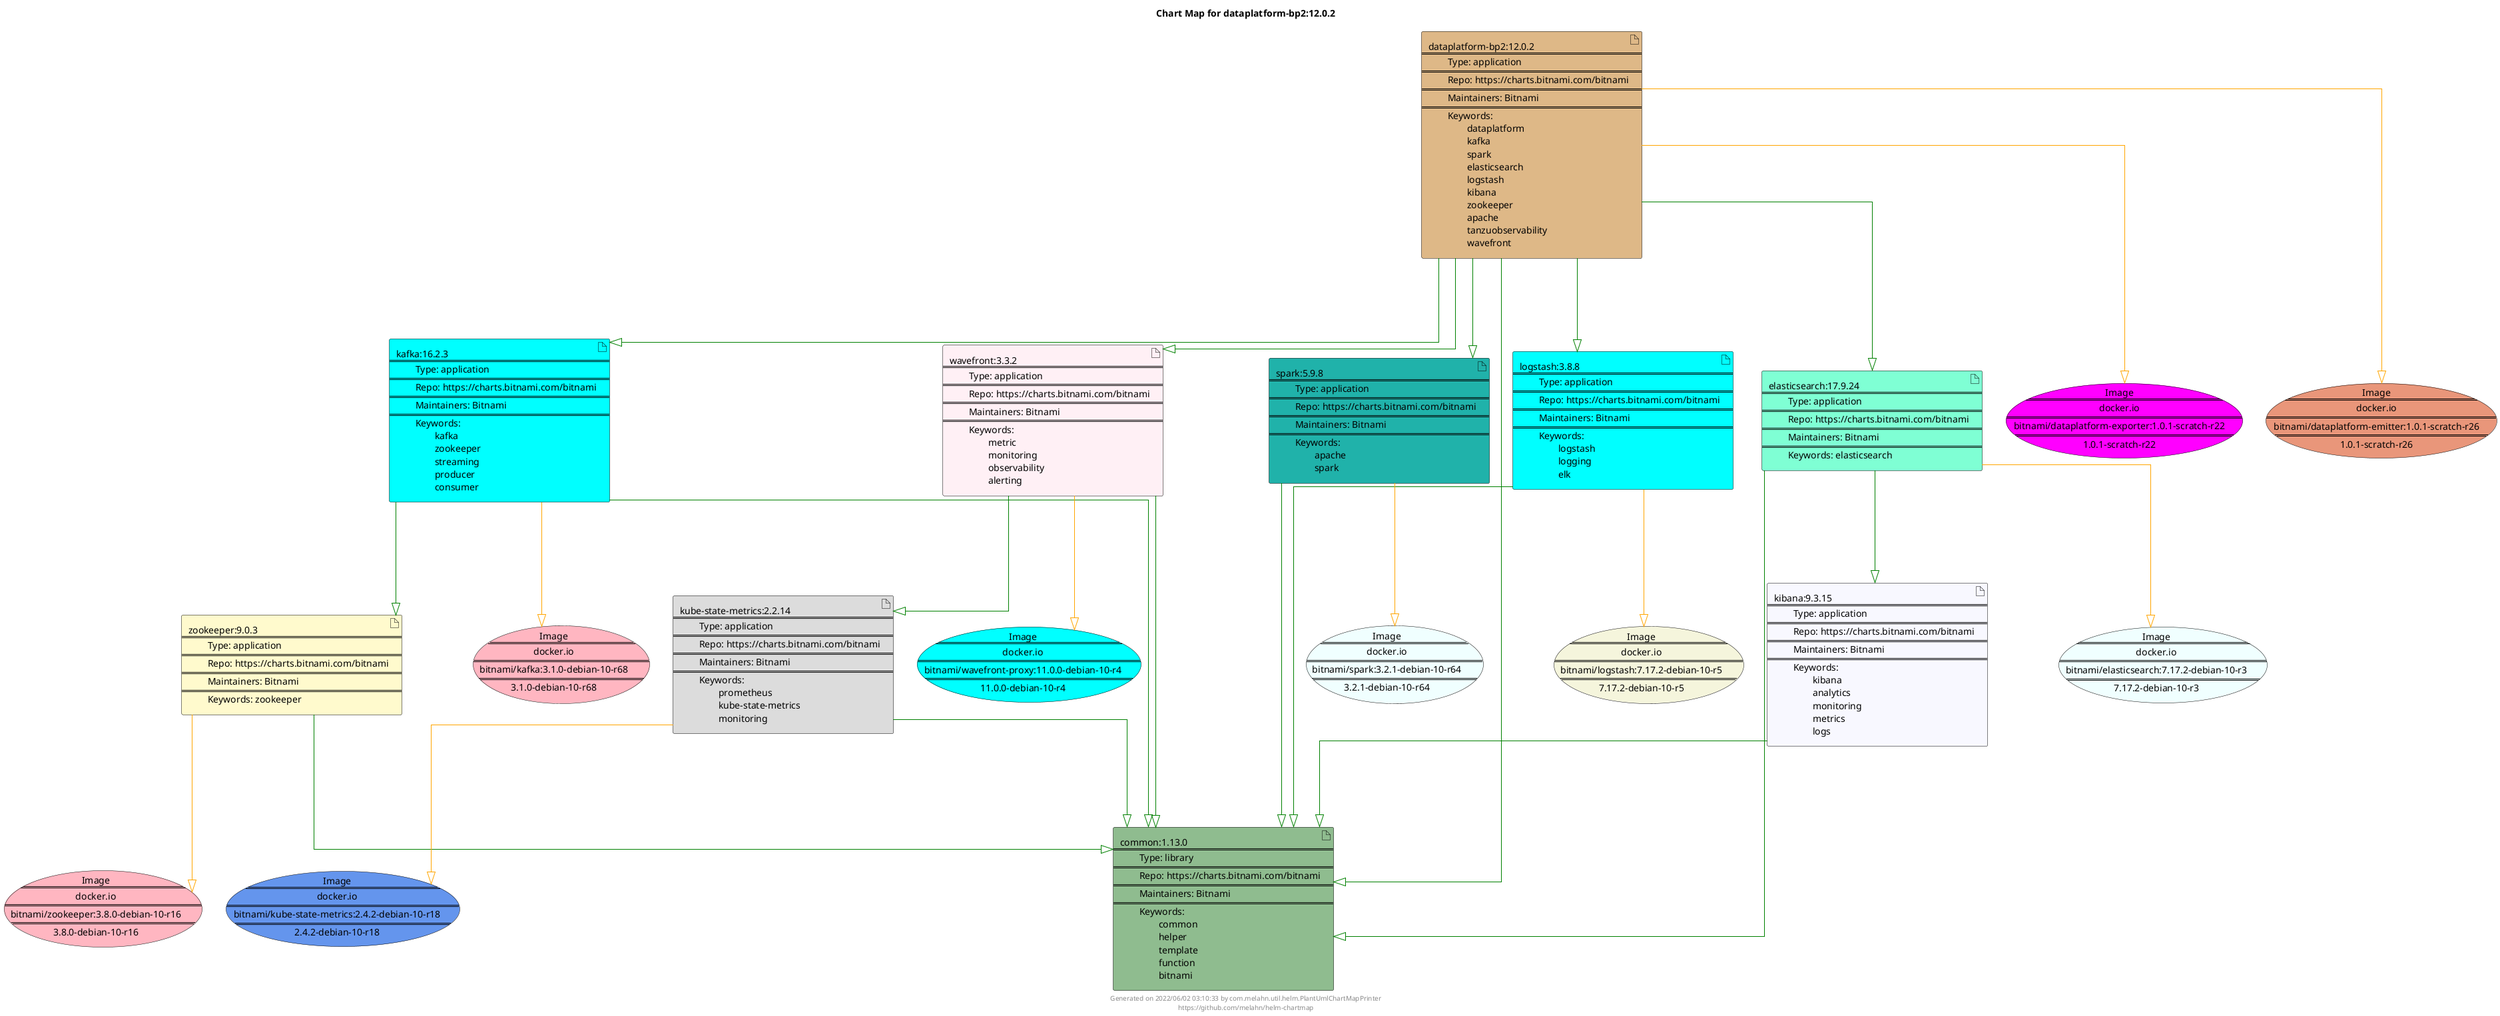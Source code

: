 @startuml
skinparam linetype ortho
skinparam backgroundColor white
skinparam usecaseBorderColor black
skinparam usecaseArrowColor LightSlateGray
skinparam artifactBorderColor black
skinparam artifactArrowColor LightSlateGray

title Chart Map for dataplatform-bp2:12.0.2

'There are 10 referenced Helm Charts
artifact "spark:5.9.8\n====\n\tType: application\n====\n\tRepo: https://charts.bitnami.com/bitnami\n====\n\tMaintainers: Bitnami\n====\n\tKeywords: \n\t\tapache\n\t\tspark" as spark_5_9_8 #LightSeaGreen
artifact "common:1.13.0\n====\n\tType: library\n====\n\tRepo: https://charts.bitnami.com/bitnami\n====\n\tMaintainers: Bitnami\n====\n\tKeywords: \n\t\tcommon\n\t\thelper\n\t\ttemplate\n\t\tfunction\n\t\tbitnami" as common_1_13_0 #DarkSeaGreen
artifact "kube-state-metrics:2.2.14\n====\n\tType: application\n====\n\tRepo: https://charts.bitnami.com/bitnami\n====\n\tMaintainers: Bitnami\n====\n\tKeywords: \n\t\tprometheus\n\t\tkube-state-metrics\n\t\tmonitoring" as kube_state_metrics_2_2_14 #Gainsboro
artifact "kafka:16.2.3\n====\n\tType: application\n====\n\tRepo: https://charts.bitnami.com/bitnami\n====\n\tMaintainers: Bitnami\n====\n\tKeywords: \n\t\tkafka\n\t\tzookeeper\n\t\tstreaming\n\t\tproducer\n\t\tconsumer" as kafka_16_2_3 #Aqua
artifact "dataplatform-bp2:12.0.2\n====\n\tType: application\n====\n\tRepo: https://charts.bitnami.com/bitnami\n====\n\tMaintainers: Bitnami\n====\n\tKeywords: \n\t\tdataplatform\n\t\tkafka\n\t\tspark\n\t\telasticsearch\n\t\tlogstash\n\t\tkibana\n\t\tzookeeper\n\t\tapache\n\t\ttanzuobservability\n\t\twavefront" as dataplatform_bp2_12_0_2 #BurlyWood
artifact "zookeeper:9.0.3\n====\n\tType: application\n====\n\tRepo: https://charts.bitnami.com/bitnami\n====\n\tMaintainers: Bitnami\n====\n\tKeywords: zookeeper" as zookeeper_9_0_3 #LemonChiffon
artifact "logstash:3.8.8\n====\n\tType: application\n====\n\tRepo: https://charts.bitnami.com/bitnami\n====\n\tMaintainers: Bitnami\n====\n\tKeywords: \n\t\tlogstash\n\t\tlogging\n\t\telk" as logstash_3_8_8 #Aqua
artifact "wavefront:3.3.2\n====\n\tType: application\n====\n\tRepo: https://charts.bitnami.com/bitnami\n====\n\tMaintainers: Bitnami\n====\n\tKeywords: \n\t\tmetric\n\t\tmonitoring\n\t\tobservability\n\t\talerting" as wavefront_3_3_2 #LavenderBlush
artifact "kibana:9.3.15\n====\n\tType: application\n====\n\tRepo: https://charts.bitnami.com/bitnami\n====\n\tMaintainers: Bitnami\n====\n\tKeywords: \n\t\tkibana\n\t\tanalytics\n\t\tmonitoring\n\t\tmetrics\n\t\tlogs" as kibana_9_3_15 #GhostWhite
artifact "elasticsearch:17.9.24\n====\n\tType: application\n====\n\tRepo: https://charts.bitnami.com/bitnami\n====\n\tMaintainers: Bitnami\n====\n\tKeywords: elasticsearch" as elasticsearch_17_9_24 #Aquamarine

'There are 9 referenced Docker Images
usecase "Image\n====\ndocker.io\n====\nbitnami/logstash:7.17.2-debian-10-r5\n====\n7.17.2-debian-10-r5" as docker_io_bitnami_logstash_7_17_2_debian_10_r5 #Beige
usecase "Image\n====\ndocker.io\n====\nbitnami/elasticsearch:7.17.2-debian-10-r3\n====\n7.17.2-debian-10-r3" as docker_io_bitnami_elasticsearch_7_17_2_debian_10_r3 #Azure
usecase "Image\n====\ndocker.io\n====\nbitnami/zookeeper:3.8.0-debian-10-r16\n====\n3.8.0-debian-10-r16" as docker_io_bitnami_zookeeper_3_8_0_debian_10_r16 #LightPink
usecase "Image\n====\ndocker.io\n====\nbitnami/spark:3.2.1-debian-10-r64\n====\n3.2.1-debian-10-r64" as docker_io_bitnami_spark_3_2_1_debian_10_r64 #Azure
usecase "Image\n====\ndocker.io\n====\nbitnami/kube-state-metrics:2.4.2-debian-10-r18\n====\n2.4.2-debian-10-r18" as docker_io_bitnami_kube_state_metrics_2_4_2_debian_10_r18 #CornflowerBlue
usecase "Image\n====\ndocker.io\n====\nbitnami/kafka:3.1.0-debian-10-r68\n====\n3.1.0-debian-10-r68" as docker_io_bitnami_kafka_3_1_0_debian_10_r68 #LightPink
usecase "Image\n====\ndocker.io\n====\nbitnami/wavefront-proxy:11.0.0-debian-10-r4\n====\n11.0.0-debian-10-r4" as docker_io_bitnami_wavefront_proxy_11_0_0_debian_10_r4 #Cyan
usecase "Image\n====\ndocker.io\n====\nbitnami/dataplatform-exporter:1.0.1-scratch-r22\n====\n1.0.1-scratch-r22" as docker_io_bitnami_dataplatform_exporter_1_0_1_scratch_r22 #Fuchsia
usecase "Image\n====\ndocker.io\n====\nbitnami/dataplatform-emitter:1.0.1-scratch-r26\n====\n1.0.1-scratch-r26" as docker_io_bitnami_dataplatform_emitter_1_0_1_scratch_r26 #DarkSalmon

'Chart Dependencies
dataplatform_bp2_12_0_2--[#green]-|>elasticsearch_17_9_24
elasticsearch_17_9_24--[#green]-|>common_1_13_0
elasticsearch_17_9_24--[#green]-|>kibana_9_3_15
kibana_9_3_15--[#green]-|>common_1_13_0
dataplatform_bp2_12_0_2--[#green]-|>wavefront_3_3_2
wavefront_3_3_2--[#green]-|>common_1_13_0
wavefront_3_3_2--[#green]-|>kube_state_metrics_2_2_14
kube_state_metrics_2_2_14--[#green]-|>common_1_13_0
dataplatform_bp2_12_0_2--[#green]-|>common_1_13_0
dataplatform_bp2_12_0_2--[#green]-|>kafka_16_2_3
kafka_16_2_3--[#green]-|>zookeeper_9_0_3
zookeeper_9_0_3--[#green]-|>common_1_13_0
kafka_16_2_3--[#green]-|>common_1_13_0
dataplatform_bp2_12_0_2--[#green]-|>spark_5_9_8
spark_5_9_8--[#green]-|>common_1_13_0
dataplatform_bp2_12_0_2--[#green]-|>logstash_3_8_8
logstash_3_8_8--[#green]-|>common_1_13_0
spark_5_9_8--[#orange]-|>docker_io_bitnami_spark_3_2_1_debian_10_r64
kube_state_metrics_2_2_14--[#orange]-|>docker_io_bitnami_kube_state_metrics_2_4_2_debian_10_r18
kafka_16_2_3--[#orange]-|>docker_io_bitnami_kafka_3_1_0_debian_10_r68
dataplatform_bp2_12_0_2--[#orange]-|>docker_io_bitnami_dataplatform_emitter_1_0_1_scratch_r26
dataplatform_bp2_12_0_2--[#orange]-|>docker_io_bitnami_dataplatform_exporter_1_0_1_scratch_r22
zookeeper_9_0_3--[#orange]-|>docker_io_bitnami_zookeeper_3_8_0_debian_10_r16
logstash_3_8_8--[#orange]-|>docker_io_bitnami_logstash_7_17_2_debian_10_r5
wavefront_3_3_2--[#orange]-|>docker_io_bitnami_wavefront_proxy_11_0_0_debian_10_r4
elasticsearch_17_9_24--[#orange]-|>docker_io_bitnami_elasticsearch_7_17_2_debian_10_r3

center footer Generated on 2022/06/02 03:10:33 by com.melahn.util.helm.PlantUmlChartMapPrinter\nhttps://github.com/melahn/helm-chartmap
@enduml
